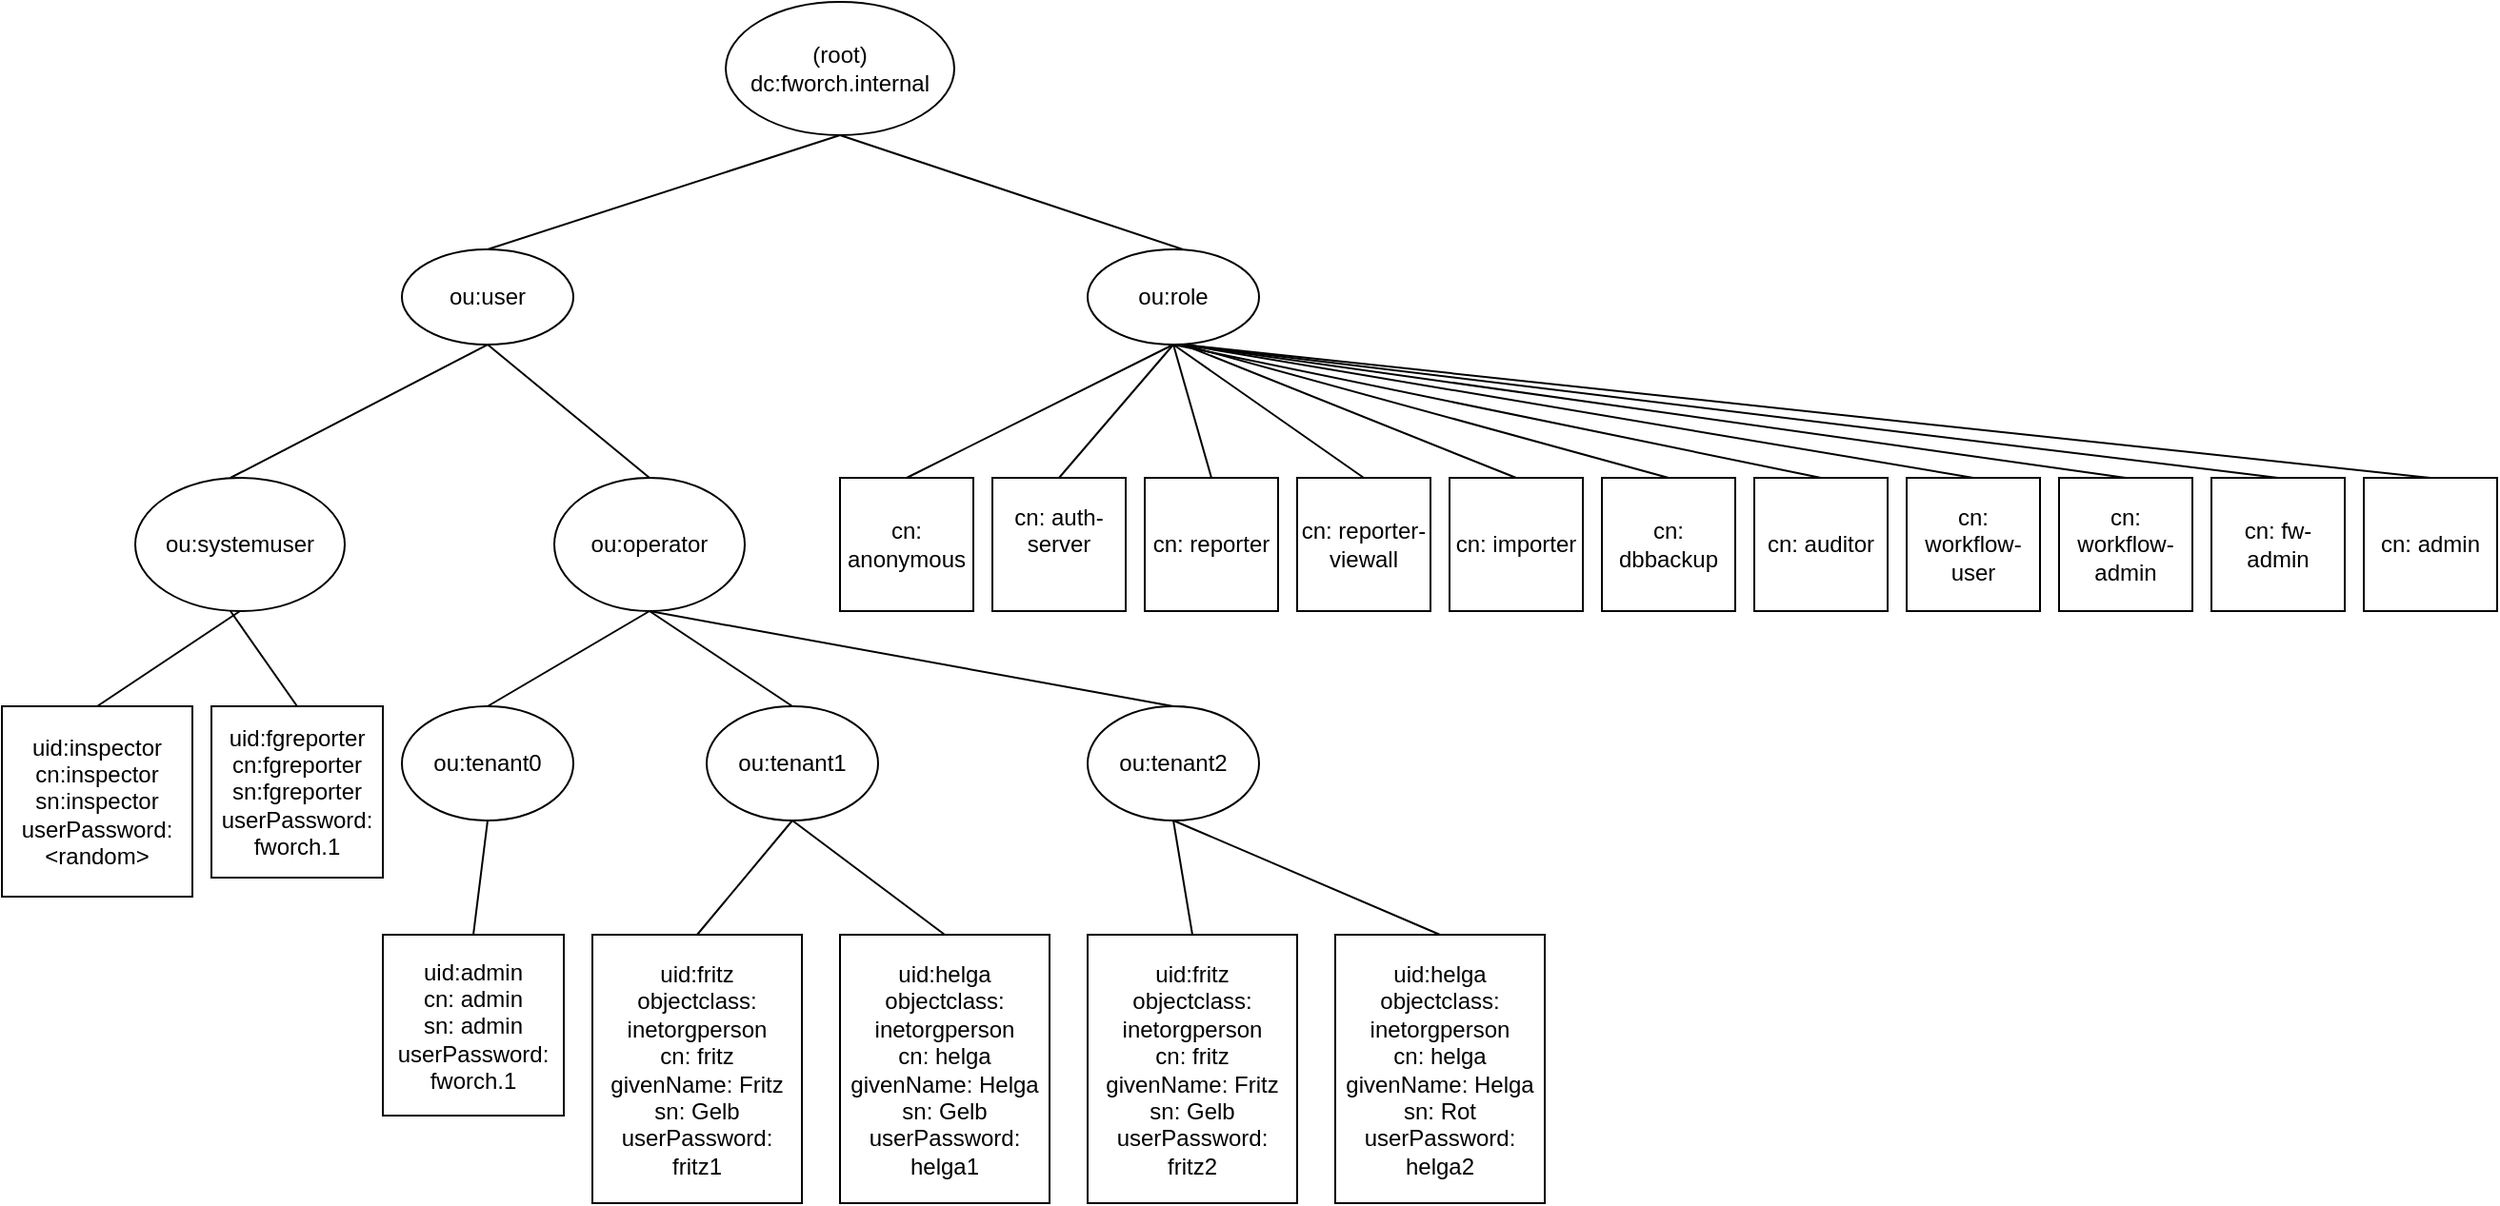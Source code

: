 <mxfile version="13.6.5" type="device"><diagram id="9bpYP9BCjMZR4wEJhAeI" name="Page-1"><mxGraphModel dx="1595" dy="776" grid="1" gridSize="10" guides="1" tooltips="1" connect="1" arrows="1" fold="1" page="1" pageScale="1" pageWidth="850" pageHeight="1100" math="0" shadow="0"><root><mxCell id="0"/><mxCell id="1" parent="0"/><mxCell id="6XFEBweX4ErQp30cfXCW-4" value="" style="endArrow=none;html=1;entryX=0.5;entryY=1;entryDx=0;entryDy=0;exitX=0.5;exitY=0;exitDx=0;exitDy=0;" parent="1" source="Q5Mz0ebATwOhlaD5r-NT-2" edge="1"><mxGeometry width="50" height="50" relative="1" as="geometry"><mxPoint x="280" y="160" as="sourcePoint"/><mxPoint x="460" y="100" as="targetPoint"/></mxGeometry></mxCell><mxCell id="6XFEBweX4ErQp30cfXCW-6" value="" style="endArrow=none;html=1;entryX=0.5;entryY=1;entryDx=0;entryDy=0;exitX=0.5;exitY=0;exitDx=0;exitDy=0;" parent="1" edge="1"><mxGeometry width="50" height="50" relative="1" as="geometry"><mxPoint x="640" y="160" as="sourcePoint"/><mxPoint x="460" y="100" as="targetPoint"/></mxGeometry></mxCell><mxCell id="6XFEBweX4ErQp30cfXCW-10" value="" style="endArrow=none;html=1;entryX=0.5;entryY=1;entryDx=0;entryDy=0;exitX=0.5;exitY=0;exitDx=0;exitDy=0;" parent="1" target="Q5Mz0ebATwOhlaD5r-NT-2" edge="1"><mxGeometry width="50" height="50" relative="1" as="geometry"><mxPoint x="140" y="280" as="sourcePoint"/><mxPoint x="280" y="220" as="targetPoint"/></mxGeometry></mxCell><mxCell id="6XFEBweX4ErQp30cfXCW-12" value="" style="endArrow=none;html=1;entryX=0.5;entryY=1;entryDx=0;entryDy=0;exitX=0.5;exitY=0;exitDx=0;exitDy=0;" parent="1" target="Q5Mz0ebATwOhlaD5r-NT-2" edge="1"><mxGeometry width="50" height="50" relative="1" as="geometry"><mxPoint x="360" y="280" as="sourcePoint"/><mxPoint x="280" y="220" as="targetPoint"/></mxGeometry></mxCell><mxCell id="Q5Mz0ebATwOhlaD5r-NT-1" value="&lt;div&gt;(root)&lt;/div&gt;&lt;div&gt;dc:fworch.internal&lt;br&gt;&lt;/div&gt;" style="ellipse;whiteSpace=wrap;html=1;" parent="1" vertex="1"><mxGeometry x="400" y="30" width="120" height="70" as="geometry"/></mxCell><mxCell id="Q5Mz0ebATwOhlaD5r-NT-2" value="ou:user" style="ellipse;whiteSpace=wrap;html=1;" parent="1" vertex="1"><mxGeometry x="230" y="160" width="90" height="50" as="geometry"/></mxCell><mxCell id="Q5Mz0ebATwOhlaD5r-NT-3" value="ou:systemuser" style="ellipse;whiteSpace=wrap;html=1;" parent="1" vertex="1"><mxGeometry x="90" y="280" width="110" height="70" as="geometry"/></mxCell><mxCell id="Q5Mz0ebATwOhlaD5r-NT-4" value="ou:operator" style="ellipse;whiteSpace=wrap;html=1;" parent="1" vertex="1"><mxGeometry x="310" y="280" width="100" height="70" as="geometry"/></mxCell><mxCell id="Q5Mz0ebATwOhlaD5r-NT-6" value="ou:role" style="ellipse;whiteSpace=wrap;html=1;" parent="1" vertex="1"><mxGeometry x="590" y="160" width="90" height="50" as="geometry"/></mxCell><mxCell id="Q5Mz0ebATwOhlaD5r-NT-7" value="uid:fritz&lt;br&gt;&lt;div&gt;objectclass: inetorgperson&lt;/div&gt;cn: fritz&lt;br&gt;givenName: Fritz&lt;br&gt;sn: Gelb&lt;br&gt;userPassword: fritz1" style="rounded=0;whiteSpace=wrap;html=1;" parent="1" vertex="1"><mxGeometry x="330" y="520" width="110" height="141" as="geometry"/></mxCell><mxCell id="Q5Mz0ebATwOhlaD5r-NT-8" value="ou:tenant0" style="ellipse;whiteSpace=wrap;html=1;" parent="1" vertex="1"><mxGeometry x="230" y="400" width="90" height="60" as="geometry"/></mxCell><mxCell id="Q5Mz0ebATwOhlaD5r-NT-9" value="" style="endArrow=none;html=1;entryX=0.5;entryY=1;entryDx=0;entryDy=0;exitX=0.5;exitY=0;exitDx=0;exitDy=0;" parent="1" source="Q5Mz0ebATwOhlaD5r-NT-8" target="Q5Mz0ebATwOhlaD5r-NT-4" edge="1"><mxGeometry width="50" height="50" relative="1" as="geometry"><mxPoint x="480" y="420" as="sourcePoint"/><mxPoint x="530" y="370" as="targetPoint"/></mxGeometry></mxCell><mxCell id="Q5Mz0ebATwOhlaD5r-NT-10" value="&lt;div&gt;uid:admin&lt;/div&gt;&lt;div&gt;cn: admin&lt;br&gt;sn: admin&lt;br&gt;&lt;/div&gt;&lt;div&gt;userPassword:&lt;/div&gt;fworch.1" style="whiteSpace=wrap;html=1;aspect=fixed;" parent="1" vertex="1"><mxGeometry x="220" y="520" width="95" height="95" as="geometry"/></mxCell><mxCell id="Q5Mz0ebATwOhlaD5r-NT-11" value="" style="endArrow=none;html=1;exitX=0.5;exitY=0;exitDx=0;exitDy=0;entryX=0.5;entryY=1;entryDx=0;entryDy=0;" parent="1" source="Q5Mz0ebATwOhlaD5r-NT-10" target="Q5Mz0ebATwOhlaD5r-NT-8" edge="1"><mxGeometry width="50" height="50" relative="1" as="geometry"><mxPoint x="690" y="420" as="sourcePoint"/><mxPoint x="740" y="370" as="targetPoint"/></mxGeometry></mxCell><mxCell id="Q5Mz0ebATwOhlaD5r-NT-12" value="ou:tenant1" style="ellipse;whiteSpace=wrap;html=1;" parent="1" vertex="1"><mxGeometry x="390" y="400" width="90" height="60" as="geometry"/></mxCell><mxCell id="Q5Mz0ebATwOhlaD5r-NT-14" value="uid:helga&lt;br&gt;&lt;div&gt;objectclass: inetorgperson&lt;/div&gt;cn: helga&lt;br&gt;givenName: Helga&lt;br&gt;sn: Gelb&lt;br&gt;userPassword: helga1" style="rounded=0;whiteSpace=wrap;html=1;" parent="1" vertex="1"><mxGeometry x="460" y="520" width="110" height="141" as="geometry"/></mxCell><mxCell id="Q5Mz0ebATwOhlaD5r-NT-15" value="uid:fritz&lt;br&gt;&lt;div&gt;objectclass: inetorgperson&lt;/div&gt;cn: fritz&lt;br&gt;givenName: Fritz&lt;br&gt;sn: Gelb&lt;br&gt;userPassword: fritz2" style="rounded=0;whiteSpace=wrap;html=1;" parent="1" vertex="1"><mxGeometry x="590" y="520" width="110" height="141" as="geometry"/></mxCell><mxCell id="Q5Mz0ebATwOhlaD5r-NT-16" value="uid:helga&lt;br&gt;&lt;div&gt;objectclass: inetorgperson&lt;/div&gt;cn: helga&lt;br&gt;givenName: Helga&lt;br&gt;sn: Rot&lt;br&gt;userPassword: helga2" style="rounded=0;whiteSpace=wrap;html=1;" parent="1" vertex="1"><mxGeometry x="720" y="520" width="110" height="141" as="geometry"/></mxCell><mxCell id="Q5Mz0ebATwOhlaD5r-NT-17" value="ou:tenant2" style="ellipse;whiteSpace=wrap;html=1;" parent="1" vertex="1"><mxGeometry x="590" y="400" width="90" height="60" as="geometry"/></mxCell><mxCell id="Q5Mz0ebATwOhlaD5r-NT-18" value="" style="endArrow=none;html=1;entryX=0.5;entryY=1;entryDx=0;entryDy=0;exitX=0.5;exitY=0;exitDx=0;exitDy=0;" parent="1" source="Q5Mz0ebATwOhlaD5r-NT-7" target="Q5Mz0ebATwOhlaD5r-NT-12" edge="1"><mxGeometry width="50" height="50" relative="1" as="geometry"><mxPoint x="690" y="540" as="sourcePoint"/><mxPoint x="740" y="490" as="targetPoint"/></mxGeometry></mxCell><mxCell id="Q5Mz0ebATwOhlaD5r-NT-19" value="" style="endArrow=none;html=1;exitX=0.5;exitY=0;exitDx=0;exitDy=0;" parent="1" source="Q5Mz0ebATwOhlaD5r-NT-14" edge="1"><mxGeometry width="50" height="50" relative="1" as="geometry"><mxPoint x="690" y="540" as="sourcePoint"/><mxPoint x="435" y="460" as="targetPoint"/></mxGeometry></mxCell><mxCell id="Q5Mz0ebATwOhlaD5r-NT-20" value="" style="endArrow=none;html=1;entryX=0.5;entryY=1;entryDx=0;entryDy=0;exitX=0.5;exitY=0;exitDx=0;exitDy=0;" parent="1" source="Q5Mz0ebATwOhlaD5r-NT-15" target="Q5Mz0ebATwOhlaD5r-NT-17" edge="1"><mxGeometry width="50" height="50" relative="1" as="geometry"><mxPoint x="690" y="540" as="sourcePoint"/><mxPoint x="740" y="490" as="targetPoint"/></mxGeometry></mxCell><mxCell id="Q5Mz0ebATwOhlaD5r-NT-21" value="" style="endArrow=none;html=1;entryX=0.5;entryY=1;entryDx=0;entryDy=0;exitX=0.5;exitY=0;exitDx=0;exitDy=0;" parent="1" source="Q5Mz0ebATwOhlaD5r-NT-16" target="Q5Mz0ebATwOhlaD5r-NT-17" edge="1"><mxGeometry width="50" height="50" relative="1" as="geometry"><mxPoint x="690" y="540" as="sourcePoint"/><mxPoint x="740" y="490" as="targetPoint"/></mxGeometry></mxCell><mxCell id="Q5Mz0ebATwOhlaD5r-NT-22" value="" style="endArrow=none;html=1;entryX=0.5;entryY=1;entryDx=0;entryDy=0;exitX=0.5;exitY=0;exitDx=0;exitDy=0;" parent="1" source="Q5Mz0ebATwOhlaD5r-NT-12" target="Q5Mz0ebATwOhlaD5r-NT-4" edge="1"><mxGeometry width="50" height="50" relative="1" as="geometry"><mxPoint x="690" y="540" as="sourcePoint"/><mxPoint x="740" y="490" as="targetPoint"/></mxGeometry></mxCell><mxCell id="Q5Mz0ebATwOhlaD5r-NT-23" value="" style="endArrow=none;html=1;exitX=0.5;exitY=0;exitDx=0;exitDy=0;" parent="1" source="Q5Mz0ebATwOhlaD5r-NT-17" edge="1"><mxGeometry width="50" height="50" relative="1" as="geometry"><mxPoint x="690" y="540" as="sourcePoint"/><mxPoint x="360" y="350" as="targetPoint"/></mxGeometry></mxCell><mxCell id="Q5Mz0ebATwOhlaD5r-NT-25" value="" style="endArrow=none;html=1;entryX=0.5;entryY=1;entryDx=0;entryDy=0;exitX=0.5;exitY=0;exitDx=0;exitDy=0;" parent="1" target="Q5Mz0ebATwOhlaD5r-NT-6" edge="1" source="geQxwGgkZ8FdvtOJ8qXv-1"><mxGeometry width="50" height="50" relative="1" as="geometry"><mxPoint x="640" y="240" as="sourcePoint"/><mxPoint x="740" y="390" as="targetPoint"/></mxGeometry></mxCell><mxCell id="Q5Mz0ebATwOhlaD5r-NT-26" value="&lt;div&gt;uid:inspector&lt;/div&gt;&lt;div&gt;cn:inspector&lt;/div&gt;&lt;div&gt;sn:inspector&lt;/div&gt;&lt;div&gt;userPassword:&lt;/div&gt;&lt;div&gt;&amp;lt;random&amp;gt;&lt;br&gt;&lt;/div&gt;" style="whiteSpace=wrap;html=1;aspect=fixed;" parent="1" vertex="1"><mxGeometry x="20" y="400" width="100" height="100" as="geometry"/></mxCell><mxCell id="Q5Mz0ebATwOhlaD5r-NT-27" value="&lt;div&gt;uid:fgreporter&lt;/div&gt;&lt;div&gt;cn:fgreporter&lt;/div&gt;&lt;div&gt;sn:fgreporter&lt;br&gt;&lt;/div&gt;&lt;div&gt;userPassword: fworch.1&lt;br&gt;&lt;/div&gt;" style="whiteSpace=wrap;html=1;aspect=fixed;" parent="1" vertex="1"><mxGeometry x="130" y="400" width="90" height="90" as="geometry"/></mxCell><mxCell id="Q5Mz0ebATwOhlaD5r-NT-28" value="" style="endArrow=none;html=1;entryX=0.5;entryY=1;entryDx=0;entryDy=0;exitX=0.5;exitY=0;exitDx=0;exitDy=0;" parent="1" source="Q5Mz0ebATwOhlaD5r-NT-26" target="Q5Mz0ebATwOhlaD5r-NT-3" edge="1"><mxGeometry width="50" height="50" relative="1" as="geometry"><mxPoint x="690" y="440" as="sourcePoint"/><mxPoint x="740" y="390" as="targetPoint"/></mxGeometry></mxCell><mxCell id="Q5Mz0ebATwOhlaD5r-NT-29" value="" style="endArrow=none;html=1;exitX=0.5;exitY=0;exitDx=0;exitDy=0;" parent="1" source="Q5Mz0ebATwOhlaD5r-NT-27" edge="1"><mxGeometry width="50" height="50" relative="1" as="geometry"><mxPoint x="690" y="440" as="sourcePoint"/><mxPoint x="140" y="350" as="targetPoint"/></mxGeometry></mxCell><mxCell id="geQxwGgkZ8FdvtOJ8qXv-1" value="&lt;div&gt;cn: anonymous&lt;/div&gt;" style="whiteSpace=wrap;html=1;aspect=fixed;" vertex="1" parent="1"><mxGeometry x="460" y="280" width="70" height="70" as="geometry"/></mxCell><mxCell id="geQxwGgkZ8FdvtOJ8qXv-3" value="&lt;div&gt;cn: auth-server&lt;/div&gt;&lt;div&gt;&lt;br&gt;&lt;/div&gt;" style="whiteSpace=wrap;html=1;aspect=fixed;" vertex="1" parent="1"><mxGeometry x="540" y="280" width="70" height="70" as="geometry"/></mxCell><mxCell id="geQxwGgkZ8FdvtOJ8qXv-4" value="&lt;div&gt;cn: reporter&lt;/div&gt;" style="whiteSpace=wrap;html=1;aspect=fixed;" vertex="1" parent="1"><mxGeometry x="620" y="280" width="70" height="70" as="geometry"/></mxCell><mxCell id="geQxwGgkZ8FdvtOJ8qXv-5" value="&lt;div&gt;cn: reporter-viewall&lt;/div&gt;" style="whiteSpace=wrap;html=1;aspect=fixed;" vertex="1" parent="1"><mxGeometry x="700" y="280" width="70" height="70" as="geometry"/></mxCell><mxCell id="geQxwGgkZ8FdvtOJ8qXv-6" value="&lt;div&gt;cn: importer&lt;/div&gt;" style="whiteSpace=wrap;html=1;aspect=fixed;" vertex="1" parent="1"><mxGeometry x="780" y="280" width="70" height="70" as="geometry"/></mxCell><mxCell id="geQxwGgkZ8FdvtOJ8qXv-7" value="&lt;div&gt;cn: dbbackup&lt;/div&gt;" style="whiteSpace=wrap;html=1;aspect=fixed;" vertex="1" parent="1"><mxGeometry x="860" y="280" width="70" height="70" as="geometry"/></mxCell><mxCell id="geQxwGgkZ8FdvtOJ8qXv-8" value="&lt;div&gt;cn: auditor&lt;/div&gt;" style="whiteSpace=wrap;html=1;aspect=fixed;" vertex="1" parent="1"><mxGeometry x="940" y="280" width="70" height="70" as="geometry"/></mxCell><mxCell id="geQxwGgkZ8FdvtOJ8qXv-9" value="&lt;div&gt;cn: workflow-user&lt;/div&gt;" style="whiteSpace=wrap;html=1;aspect=fixed;" vertex="1" parent="1"><mxGeometry x="1020" y="280" width="70" height="70" as="geometry"/></mxCell><mxCell id="geQxwGgkZ8FdvtOJ8qXv-10" value="&lt;div&gt;cn: workflow-admin&lt;/div&gt;" style="whiteSpace=wrap;html=1;aspect=fixed;" vertex="1" parent="1"><mxGeometry x="1100" y="280" width="70" height="70" as="geometry"/></mxCell><mxCell id="geQxwGgkZ8FdvtOJ8qXv-11" value="cn: fw-admin" style="whiteSpace=wrap;html=1;aspect=fixed;" vertex="1" parent="1"><mxGeometry x="1180" y="280" width="70" height="70" as="geometry"/></mxCell><mxCell id="geQxwGgkZ8FdvtOJ8qXv-12" value="cn: admin" style="whiteSpace=wrap;html=1;aspect=fixed;" vertex="1" parent="1"><mxGeometry x="1260" y="280" width="70" height="70" as="geometry"/></mxCell><mxCell id="geQxwGgkZ8FdvtOJ8qXv-13" value="" style="endArrow=none;html=1;entryX=0.5;entryY=1;entryDx=0;entryDy=0;exitX=0.5;exitY=0;exitDx=0;exitDy=0;" edge="1" parent="1" source="geQxwGgkZ8FdvtOJ8qXv-3" target="Q5Mz0ebATwOhlaD5r-NT-6"><mxGeometry width="50" height="50" relative="1" as="geometry"><mxPoint x="540" y="420" as="sourcePoint"/><mxPoint x="590" y="370" as="targetPoint"/></mxGeometry></mxCell><mxCell id="geQxwGgkZ8FdvtOJ8qXv-14" value="" style="endArrow=none;html=1;exitX=0.5;exitY=0;exitDx=0;exitDy=0;entryX=0.5;entryY=1;entryDx=0;entryDy=0;" edge="1" parent="1" source="geQxwGgkZ8FdvtOJ8qXv-4" target="Q5Mz0ebATwOhlaD5r-NT-6"><mxGeometry width="50" height="50" relative="1" as="geometry"><mxPoint x="540" y="420" as="sourcePoint"/><mxPoint x="690" y="220" as="targetPoint"/></mxGeometry></mxCell><mxCell id="geQxwGgkZ8FdvtOJ8qXv-15" value="" style="endArrow=none;html=1;entryX=0.5;entryY=0;entryDx=0;entryDy=0;exitX=0.5;exitY=1;exitDx=0;exitDy=0;" edge="1" parent="1" source="Q5Mz0ebATwOhlaD5r-NT-6" target="geQxwGgkZ8FdvtOJ8qXv-5"><mxGeometry width="50" height="50" relative="1" as="geometry"><mxPoint x="630" y="210" as="sourcePoint"/><mxPoint x="590" y="370" as="targetPoint"/></mxGeometry></mxCell><mxCell id="geQxwGgkZ8FdvtOJ8qXv-16" value="" style="endArrow=none;html=1;exitX=0.5;exitY=0;exitDx=0;exitDy=0;" edge="1" parent="1" source="geQxwGgkZ8FdvtOJ8qXv-6"><mxGeometry width="50" height="50" relative="1" as="geometry"><mxPoint x="540" y="420" as="sourcePoint"/><mxPoint x="640" y="210" as="targetPoint"/></mxGeometry></mxCell><mxCell id="geQxwGgkZ8FdvtOJ8qXv-17" value="" style="endArrow=none;html=1;exitX=0.5;exitY=0;exitDx=0;exitDy=0;" edge="1" parent="1" source="geQxwGgkZ8FdvtOJ8qXv-7"><mxGeometry width="50" height="50" relative="1" as="geometry"><mxPoint x="540" y="420" as="sourcePoint"/><mxPoint x="640" y="210" as="targetPoint"/></mxGeometry></mxCell><mxCell id="geQxwGgkZ8FdvtOJ8qXv-18" value="" style="endArrow=none;html=1;entryX=0.5;entryY=1;entryDx=0;entryDy=0;exitX=0.5;exitY=0;exitDx=0;exitDy=0;" edge="1" parent="1" source="geQxwGgkZ8FdvtOJ8qXv-8" target="Q5Mz0ebATwOhlaD5r-NT-6"><mxGeometry width="50" height="50" relative="1" as="geometry"><mxPoint x="540" y="420" as="sourcePoint"/><mxPoint x="590" y="370" as="targetPoint"/></mxGeometry></mxCell><mxCell id="geQxwGgkZ8FdvtOJ8qXv-19" value="" style="endArrow=none;html=1;exitX=0.5;exitY=0;exitDx=0;exitDy=0;" edge="1" parent="1" source="geQxwGgkZ8FdvtOJ8qXv-9"><mxGeometry width="50" height="50" relative="1" as="geometry"><mxPoint x="540" y="420" as="sourcePoint"/><mxPoint x="640" y="210" as="targetPoint"/></mxGeometry></mxCell><mxCell id="geQxwGgkZ8FdvtOJ8qXv-20" value="" style="endArrow=none;html=1;exitX=0.5;exitY=0;exitDx=0;exitDy=0;" edge="1" parent="1" source="geQxwGgkZ8FdvtOJ8qXv-10"><mxGeometry width="50" height="50" relative="1" as="geometry"><mxPoint x="540" y="420" as="sourcePoint"/><mxPoint x="640" y="210" as="targetPoint"/></mxGeometry></mxCell><mxCell id="geQxwGgkZ8FdvtOJ8qXv-21" value="" style="endArrow=none;html=1;exitX=0.5;exitY=0;exitDx=0;exitDy=0;" edge="1" parent="1" source="geQxwGgkZ8FdvtOJ8qXv-11"><mxGeometry width="50" height="50" relative="1" as="geometry"><mxPoint x="540" y="420" as="sourcePoint"/><mxPoint x="640" y="210" as="targetPoint"/></mxGeometry></mxCell><mxCell id="geQxwGgkZ8FdvtOJ8qXv-22" value="" style="endArrow=none;html=1;exitX=0.5;exitY=0;exitDx=0;exitDy=0;" edge="1" parent="1" source="geQxwGgkZ8FdvtOJ8qXv-12"><mxGeometry width="50" height="50" relative="1" as="geometry"><mxPoint x="540" y="420" as="sourcePoint"/><mxPoint x="640" y="210" as="targetPoint"/></mxGeometry></mxCell></root></mxGraphModel></diagram></mxfile>